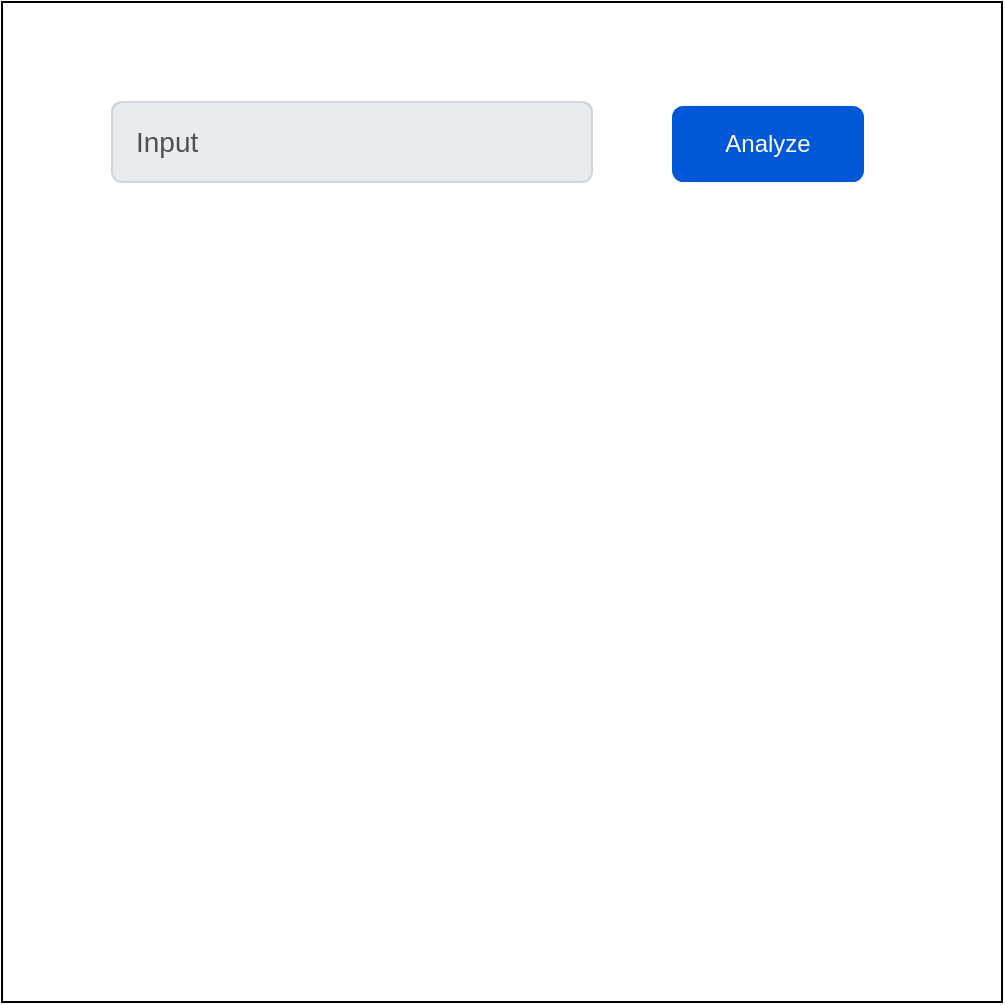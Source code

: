 <mxfile version="27.1.1">
  <diagram name="Page-1" id="MoIeKUgOLPPLCXclIBPo">
    <mxGraphModel dx="1665" dy="751" grid="1" gridSize="10" guides="1" tooltips="1" connect="1" arrows="1" fold="1" page="1" pageScale="1" pageWidth="850" pageHeight="1100" math="0" shadow="0">
      <root>
        <mxCell id="0" />
        <mxCell id="1" parent="0" />
        <mxCell id="cGIybsgIibxSpS73DnJ3-1" value="" style="rounded=0;whiteSpace=wrap;html=1;" parent="1" vertex="1">
          <mxGeometry x="175" y="120" width="500" height="500" as="geometry" />
        </mxCell>
        <mxCell id="Oo1EbremjdxvIjh_2R_P-1" value="Input" style="html=1;shadow=0;dashed=0;shape=mxgraph.bootstrap.rrect;rSize=5;strokeColor=#CED4DA;strokeWidth=1;fillColor=#E9ECEF;fontColor=#505050;whiteSpace=wrap;align=left;verticalAlign=middle;spacingLeft=10;fontSize=14;" vertex="1" parent="1">
          <mxGeometry x="230" y="170" width="240" height="40" as="geometry" />
        </mxCell>
        <mxCell id="Oo1EbremjdxvIjh_2R_P-3" value="Analyze" style="rounded=1;fillColor=#0057D8;strokeColor=none;html=1;whiteSpace=wrap;fontColor=#ffffff;align=center;verticalAlign=middle;fontStyle=0;fontSize=12;sketch=0;" vertex="1" parent="1">
          <mxGeometry x="510" y="172" width="96" height="38" as="geometry" />
        </mxCell>
      </root>
    </mxGraphModel>
  </diagram>
</mxfile>
